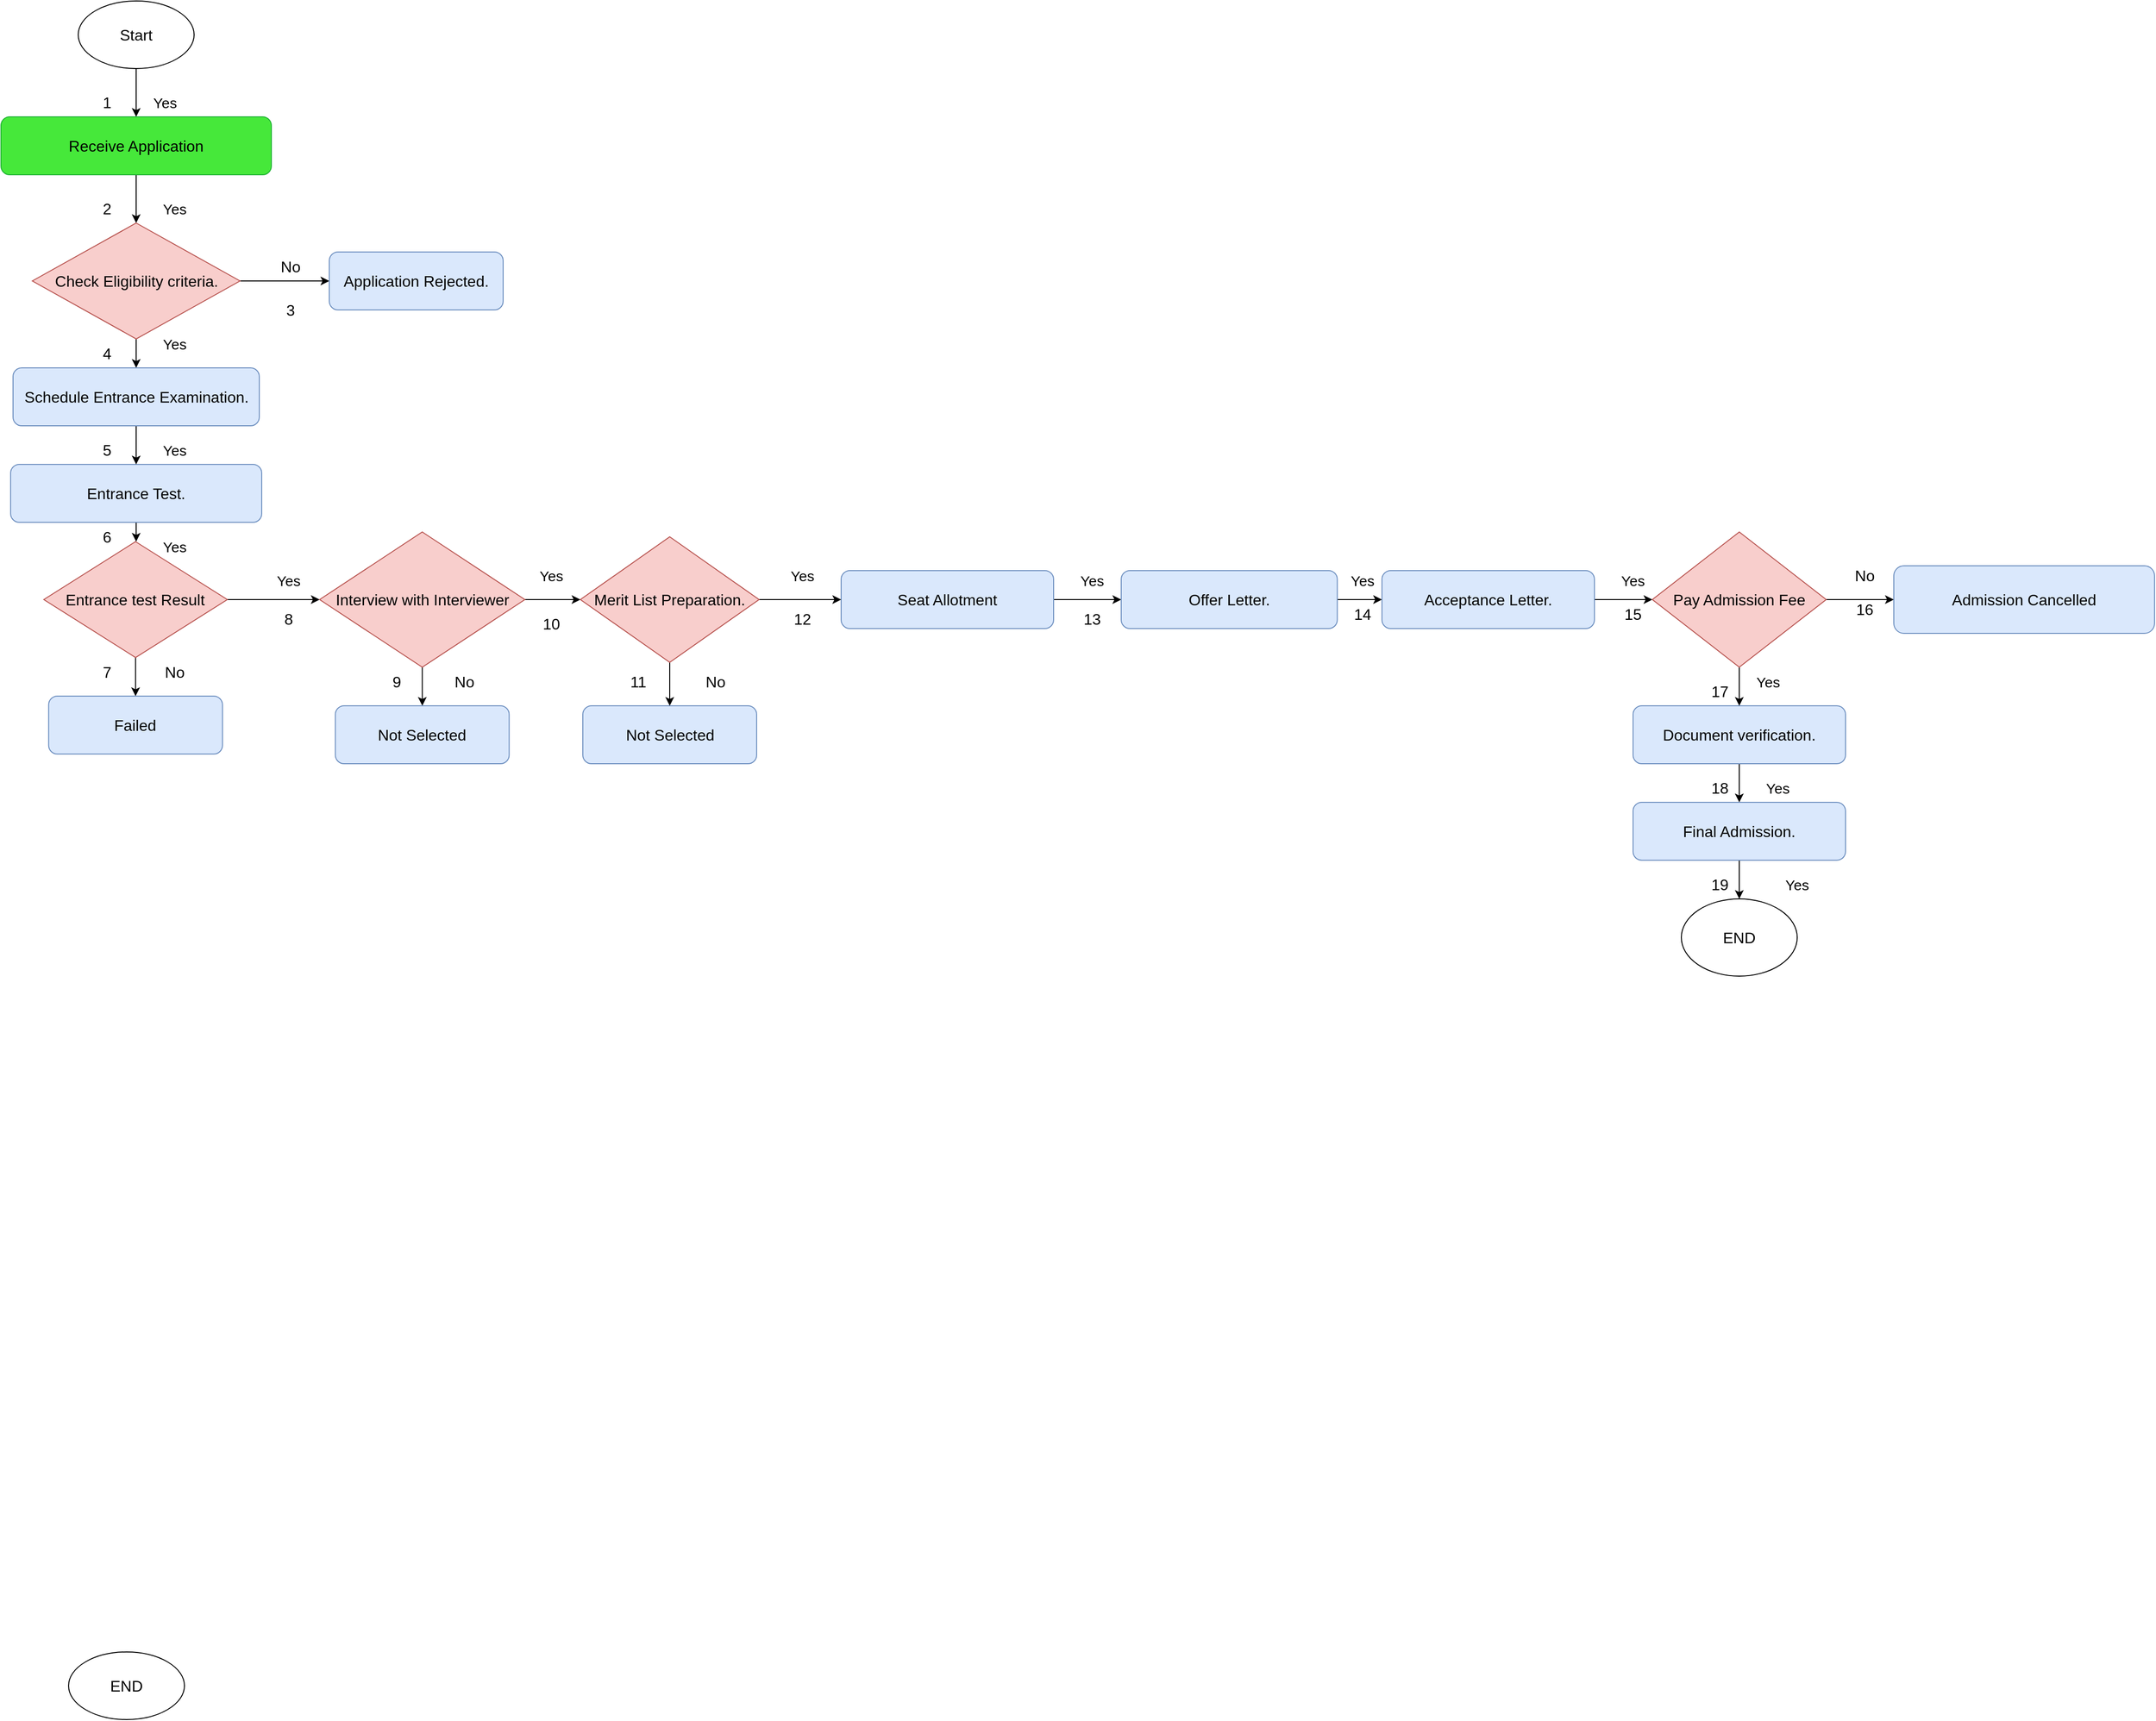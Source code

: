 <mxfile version="21.6.5" type="device">
  <diagram name="Page-1" id="x5GNLbjLhIAQJrSCik24">
    <mxGraphModel dx="2049" dy="1056" grid="1" gridSize="10" guides="1" tooltips="1" connect="1" arrows="1" fold="1" page="1" pageScale="1" pageWidth="1100" pageHeight="850" math="0" shadow="0">
      <root>
        <mxCell id="0" />
        <mxCell id="1" parent="0" />
        <mxCell id="OcgmKb8ZDw_zryUmYBEP-2" value="" style="edgeStyle=orthogonalEdgeStyle;rounded=0;orthogonalLoop=1;jettySize=auto;html=1;" edge="1" parent="1" source="d35V8mpCLJeYDRfa0QBV-1" target="d35V8mpCLJeYDRfa0QBV-5">
          <mxGeometry relative="1" as="geometry" />
        </mxCell>
        <mxCell id="d35V8mpCLJeYDRfa0QBV-1" value="&lt;font style=&quot;font-size: 16px;&quot;&gt;Start&lt;/font&gt;" style="ellipse;whiteSpace=wrap;html=1;" parent="1" vertex="1">
          <mxGeometry x="300" width="120" height="70" as="geometry" />
        </mxCell>
        <mxCell id="OcgmKb8ZDw_zryUmYBEP-3" value="" style="edgeStyle=orthogonalEdgeStyle;rounded=0;orthogonalLoop=1;jettySize=auto;html=1;" edge="1" parent="1" source="d35V8mpCLJeYDRfa0QBV-5" target="d35V8mpCLJeYDRfa0QBV-6">
          <mxGeometry relative="1" as="geometry" />
        </mxCell>
        <mxCell id="d35V8mpCLJeYDRfa0QBV-5" value="&lt;font style=&quot;font-size: 16px;&quot;&gt;Receive Application&lt;/font&gt;" style="rounded=1;whiteSpace=wrap;html=1;fillColor=#46E83A;strokeColor=#20B334;" parent="1" vertex="1">
          <mxGeometry x="220" y="120" width="280" height="60" as="geometry" />
        </mxCell>
        <mxCell id="OcgmKb8ZDw_zryUmYBEP-4" value="" style="edgeStyle=orthogonalEdgeStyle;rounded=0;orthogonalLoop=1;jettySize=auto;html=1;" edge="1" parent="1" source="d35V8mpCLJeYDRfa0QBV-6" target="d35V8mpCLJeYDRfa0QBV-12">
          <mxGeometry relative="1" as="geometry" />
        </mxCell>
        <mxCell id="OcgmKb8ZDw_zryUmYBEP-6" value="" style="edgeStyle=orthogonalEdgeStyle;rounded=0;orthogonalLoop=1;jettySize=auto;html=1;" edge="1" parent="1" source="d35V8mpCLJeYDRfa0QBV-6" target="OcgmKb8ZDw_zryUmYBEP-5">
          <mxGeometry relative="1" as="geometry" />
        </mxCell>
        <mxCell id="d35V8mpCLJeYDRfa0QBV-6" value="&lt;font style=&quot;font-size: 16px;&quot;&gt;Check Eligibility criteria.&lt;/font&gt;" style="rhombus;whiteSpace=wrap;html=1;fillColor=#f8cecc;strokeColor=#b85450;" parent="1" vertex="1">
          <mxGeometry x="252.5" y="230" width="215" height="120" as="geometry" />
        </mxCell>
        <mxCell id="OcgmKb8ZDw_zryUmYBEP-8" value="" style="edgeStyle=orthogonalEdgeStyle;rounded=0;orthogonalLoop=1;jettySize=auto;html=1;" edge="1" parent="1" source="d35V8mpCLJeYDRfa0QBV-7" target="d35V8mpCLJeYDRfa0QBV-9">
          <mxGeometry relative="1" as="geometry" />
        </mxCell>
        <mxCell id="d35V8mpCLJeYDRfa0QBV-7" value="&lt;font style=&quot;font-size: 16px;&quot;&gt;Entrance Test.&lt;/font&gt;" style="rounded=1;whiteSpace=wrap;html=1;fillColor=#dae8fc;strokeColor=#6c8ebf;" parent="1" vertex="1">
          <mxGeometry x="230" y="480" width="260" height="60" as="geometry" />
        </mxCell>
        <mxCell id="OcgmKb8ZDw_zryUmYBEP-9" value="" style="edgeStyle=orthogonalEdgeStyle;rounded=0;orthogonalLoop=1;jettySize=auto;html=1;" edge="1" parent="1" source="d35V8mpCLJeYDRfa0QBV-9" target="d35V8mpCLJeYDRfa0QBV-13">
          <mxGeometry relative="1" as="geometry" />
        </mxCell>
        <mxCell id="OcgmKb8ZDw_zryUmYBEP-21" value="" style="edgeStyle=orthogonalEdgeStyle;rounded=0;orthogonalLoop=1;jettySize=auto;html=1;" edge="1" parent="1" source="d35V8mpCLJeYDRfa0QBV-9" target="d35V8mpCLJeYDRfa0QBV-18">
          <mxGeometry relative="1" as="geometry" />
        </mxCell>
        <mxCell id="d35V8mpCLJeYDRfa0QBV-9" value="&lt;font style=&quot;font-size: 16px;&quot;&gt;Entrance test Result&lt;/font&gt;" style="rhombus;whiteSpace=wrap;html=1;fillColor=#f8cecc;strokeColor=#b85450;" parent="1" vertex="1">
          <mxGeometry x="264.38" y="560" width="190" height="120" as="geometry" />
        </mxCell>
        <mxCell id="d35V8mpCLJeYDRfa0QBV-12" value="&lt;font style=&quot;font-size: 16px;&quot;&gt;Application Rejected.&lt;/font&gt;" style="rounded=1;whiteSpace=wrap;html=1;fillColor=#dae8fc;strokeColor=#6c8ebf;" parent="1" vertex="1">
          <mxGeometry x="560" y="260" width="180" height="60" as="geometry" />
        </mxCell>
        <mxCell id="d35V8mpCLJeYDRfa0QBV-13" value="&lt;font style=&quot;font-size: 16px;&quot;&gt;Failed&lt;/font&gt;" style="rounded=1;whiteSpace=wrap;html=1;fillColor=#dae8fc;strokeColor=#6c8ebf;" parent="1" vertex="1">
          <mxGeometry x="269.38" y="720" width="180" height="60" as="geometry" />
        </mxCell>
        <mxCell id="OcgmKb8ZDw_zryUmYBEP-22" value="" style="edgeStyle=orthogonalEdgeStyle;rounded=0;orthogonalLoop=1;jettySize=auto;html=1;" edge="1" parent="1" source="d35V8mpCLJeYDRfa0QBV-18" target="OcgmKb8ZDw_zryUmYBEP-12">
          <mxGeometry relative="1" as="geometry" />
        </mxCell>
        <mxCell id="OcgmKb8ZDw_zryUmYBEP-23" value="" style="edgeStyle=orthogonalEdgeStyle;rounded=0;orthogonalLoop=1;jettySize=auto;html=1;" edge="1" parent="1" source="d35V8mpCLJeYDRfa0QBV-18" target="OcgmKb8ZDw_zryUmYBEP-16">
          <mxGeometry relative="1" as="geometry" />
        </mxCell>
        <mxCell id="d35V8mpCLJeYDRfa0QBV-18" value="&lt;font style=&quot;font-size: 16px;&quot;&gt;Interview with Interviewer&lt;/font&gt;" style="rhombus;whiteSpace=wrap;html=1;fillColor=#f8cecc;strokeColor=#b85450;" parent="1" vertex="1">
          <mxGeometry x="550" y="550" width="212.5" height="140" as="geometry" />
        </mxCell>
        <mxCell id="d35V8mpCLJeYDRfa0QBV-20" value="&lt;font style=&quot;font-size: 16px;&quot;&gt;Not Selected&lt;/font&gt;" style="rounded=1;whiteSpace=wrap;html=1;fillColor=#dae8fc;strokeColor=#6c8ebf;" parent="1" vertex="1">
          <mxGeometry x="822.5" y="730" width="180" height="60" as="geometry" />
        </mxCell>
        <mxCell id="OcgmKb8ZDw_zryUmYBEP-26" value="" style="edgeStyle=orthogonalEdgeStyle;rounded=0;orthogonalLoop=1;jettySize=auto;html=1;" edge="1" parent="1" source="d35V8mpCLJeYDRfa0QBV-22" target="d35V8mpCLJeYDRfa0QBV-24">
          <mxGeometry relative="1" as="geometry" />
        </mxCell>
        <mxCell id="d35V8mpCLJeYDRfa0QBV-22" value="&lt;font style=&quot;font-size: 16px;&quot;&gt;Seat Allotment&lt;/font&gt;" style="rounded=1;whiteSpace=wrap;html=1;fillColor=#dae8fc;strokeColor=#6c8ebf;" parent="1" vertex="1">
          <mxGeometry x="1090" y="590" width="220" height="60" as="geometry" />
        </mxCell>
        <mxCell id="OcgmKb8ZDw_zryUmYBEP-27" value="" style="edgeStyle=orthogonalEdgeStyle;rounded=0;orthogonalLoop=1;jettySize=auto;html=1;" edge="1" parent="1" source="d35V8mpCLJeYDRfa0QBV-24" target="d35V8mpCLJeYDRfa0QBV-25">
          <mxGeometry relative="1" as="geometry" />
        </mxCell>
        <mxCell id="d35V8mpCLJeYDRfa0QBV-24" value="&lt;font style=&quot;font-size: 16px;&quot;&gt;Offer Letter.&lt;/font&gt;" style="rounded=1;whiteSpace=wrap;html=1;fillColor=#dae8fc;strokeColor=#6c8ebf;" parent="1" vertex="1">
          <mxGeometry x="1380" y="590" width="223.75" height="60" as="geometry" />
        </mxCell>
        <mxCell id="OcgmKb8ZDw_zryUmYBEP-29" value="" style="edgeStyle=orthogonalEdgeStyle;rounded=0;orthogonalLoop=1;jettySize=auto;html=1;" edge="1" parent="1" source="d35V8mpCLJeYDRfa0QBV-25" target="OcgmKb8ZDw_zryUmYBEP-28">
          <mxGeometry relative="1" as="geometry" />
        </mxCell>
        <mxCell id="d35V8mpCLJeYDRfa0QBV-25" value="&lt;font style=&quot;font-size: 16px;&quot;&gt;Acceptance Letter.&lt;/font&gt;" style="rounded=1;whiteSpace=wrap;html=1;fillColor=#dae8fc;strokeColor=#6c8ebf;" parent="1" vertex="1">
          <mxGeometry x="1650" y="590" width="220" height="60" as="geometry" />
        </mxCell>
        <mxCell id="OcgmKb8ZDw_zryUmYBEP-33" value="" style="edgeStyle=orthogonalEdgeStyle;rounded=0;orthogonalLoop=1;jettySize=auto;html=1;" edge="1" parent="1" source="d35V8mpCLJeYDRfa0QBV-27" target="d35V8mpCLJeYDRfa0QBV-28">
          <mxGeometry relative="1" as="geometry" />
        </mxCell>
        <mxCell id="d35V8mpCLJeYDRfa0QBV-27" value="&lt;font style=&quot;font-size: 16px;&quot;&gt;Document verification.&lt;/font&gt;" style="rounded=1;whiteSpace=wrap;html=1;fillColor=#dae8fc;strokeColor=#6c8ebf;" parent="1" vertex="1">
          <mxGeometry x="1910" y="730" width="220" height="60" as="geometry" />
        </mxCell>
        <mxCell id="OcgmKb8ZDw_zryUmYBEP-37" value="" style="edgeStyle=orthogonalEdgeStyle;rounded=0;orthogonalLoop=1;jettySize=auto;html=1;" edge="1" parent="1" source="d35V8mpCLJeYDRfa0QBV-28" target="OcgmKb8ZDw_zryUmYBEP-36">
          <mxGeometry relative="1" as="geometry" />
        </mxCell>
        <mxCell id="d35V8mpCLJeYDRfa0QBV-28" value="&lt;font style=&quot;font-size: 16px;&quot;&gt;Final Admission.&lt;/font&gt;" style="rounded=1;whiteSpace=wrap;html=1;fillColor=#dae8fc;strokeColor=#6c8ebf;" parent="1" vertex="1">
          <mxGeometry x="1910" y="830" width="220" height="60" as="geometry" />
        </mxCell>
        <mxCell id="d35V8mpCLJeYDRfa0QBV-29" value="&lt;font style=&quot;font-size: 16px;&quot;&gt;END&lt;/font&gt;" style="ellipse;whiteSpace=wrap;html=1;" parent="1" vertex="1">
          <mxGeometry x="290" y="1710" width="120" height="70" as="geometry" />
        </mxCell>
        <mxCell id="OcgmKb8ZDw_zryUmYBEP-7" value="" style="edgeStyle=orthogonalEdgeStyle;rounded=0;orthogonalLoop=1;jettySize=auto;html=1;" edge="1" parent="1" source="OcgmKb8ZDw_zryUmYBEP-5" target="d35V8mpCLJeYDRfa0QBV-7">
          <mxGeometry relative="1" as="geometry" />
        </mxCell>
        <mxCell id="OcgmKb8ZDw_zryUmYBEP-5" value="&lt;font style=&quot;font-size: 16px;&quot;&gt;Schedule Entrance Examination.&lt;/font&gt;" style="rounded=1;whiteSpace=wrap;html=1;fillColor=#dae8fc;strokeColor=#6c8ebf;" vertex="1" parent="1">
          <mxGeometry x="232.5" y="380" width="255" height="60" as="geometry" />
        </mxCell>
        <mxCell id="OcgmKb8ZDw_zryUmYBEP-20" value="" style="edgeStyle=orthogonalEdgeStyle;rounded=0;orthogonalLoop=1;jettySize=auto;html=1;" edge="1" parent="1" source="OcgmKb8ZDw_zryUmYBEP-12" target="d35V8mpCLJeYDRfa0QBV-20">
          <mxGeometry relative="1" as="geometry" />
        </mxCell>
        <mxCell id="OcgmKb8ZDw_zryUmYBEP-24" value="" style="edgeStyle=orthogonalEdgeStyle;rounded=0;orthogonalLoop=1;jettySize=auto;html=1;" edge="1" parent="1" source="OcgmKb8ZDw_zryUmYBEP-12" target="d35V8mpCLJeYDRfa0QBV-22">
          <mxGeometry relative="1" as="geometry" />
        </mxCell>
        <mxCell id="OcgmKb8ZDw_zryUmYBEP-12" value="&lt;font style=&quot;font-size: 16px;&quot;&gt;Merit List Preparation.&lt;/font&gt;&lt;span style=&quot;font-size: 16px;&quot;&gt;&lt;/span&gt;" style="rhombus;whiteSpace=wrap;html=1;fillColor=#f8cecc;strokeColor=#b85450;" vertex="1" parent="1">
          <mxGeometry x="820" y="555" width="185" height="130" as="geometry" />
        </mxCell>
        <mxCell id="OcgmKb8ZDw_zryUmYBEP-16" value="&lt;font style=&quot;font-size: 16px;&quot;&gt;Not Selected&lt;/font&gt;" style="rounded=1;whiteSpace=wrap;html=1;fillColor=#dae8fc;strokeColor=#6c8ebf;" vertex="1" parent="1">
          <mxGeometry x="566.25" y="730" width="180" height="60" as="geometry" />
        </mxCell>
        <mxCell id="OcgmKb8ZDw_zryUmYBEP-30" value="" style="edgeStyle=orthogonalEdgeStyle;rounded=0;orthogonalLoop=1;jettySize=auto;html=1;" edge="1" parent="1" source="OcgmKb8ZDw_zryUmYBEP-28" target="d35V8mpCLJeYDRfa0QBV-27">
          <mxGeometry relative="1" as="geometry" />
        </mxCell>
        <mxCell id="OcgmKb8ZDw_zryUmYBEP-35" value="" style="edgeStyle=orthogonalEdgeStyle;rounded=0;orthogonalLoop=1;jettySize=auto;html=1;" edge="1" parent="1" source="OcgmKb8ZDw_zryUmYBEP-28" target="OcgmKb8ZDw_zryUmYBEP-34">
          <mxGeometry relative="1" as="geometry" />
        </mxCell>
        <mxCell id="OcgmKb8ZDw_zryUmYBEP-28" value="&lt;font style=&quot;font-size: 16px;&quot;&gt;Pay Admission Fee&lt;/font&gt;" style="rhombus;whiteSpace=wrap;html=1;fillColor=#f8cecc;strokeColor=#b85450;" vertex="1" parent="1">
          <mxGeometry x="1930" y="550" width="180" height="140" as="geometry" />
        </mxCell>
        <mxCell id="OcgmKb8ZDw_zryUmYBEP-34" value="&lt;font style=&quot;font-size: 16px;&quot;&gt;Admission Cancelled&lt;/font&gt;" style="rounded=1;whiteSpace=wrap;html=1;fillColor=#dae8fc;strokeColor=#6c8ebf;" vertex="1" parent="1">
          <mxGeometry x="2180" y="585" width="270" height="70" as="geometry" />
        </mxCell>
        <mxCell id="OcgmKb8ZDw_zryUmYBEP-36" value="&lt;font style=&quot;font-size: 16px;&quot;&gt;END&lt;/font&gt;" style="ellipse;whiteSpace=wrap;html=1;" vertex="1" parent="1">
          <mxGeometry x="1960" y="930" width="120" height="80" as="geometry" />
        </mxCell>
        <mxCell id="OcgmKb8ZDw_zryUmYBEP-38" value="&lt;font style=&quot;font-size: 15px;&quot;&gt;Yes&lt;/font&gt;" style="text;html=1;strokeColor=none;fillColor=none;align=center;verticalAlign=middle;whiteSpace=wrap;rounded=0;" vertex="1" parent="1">
          <mxGeometry x="1600" y="585" width="60" height="30" as="geometry" />
        </mxCell>
        <mxCell id="OcgmKb8ZDw_zryUmYBEP-39" value="&lt;font style=&quot;font-size: 15px;&quot;&gt;Yes&lt;/font&gt;" style="text;html=1;strokeColor=none;fillColor=none;align=center;verticalAlign=middle;whiteSpace=wrap;rounded=0;" vertex="1" parent="1">
          <mxGeometry x="1320" y="585" width="60" height="30" as="geometry" />
        </mxCell>
        <mxCell id="OcgmKb8ZDw_zryUmYBEP-40" value="&lt;font style=&quot;font-size: 15px;&quot;&gt;Yes&lt;/font&gt;" style="text;html=1;strokeColor=none;fillColor=none;align=center;verticalAlign=middle;whiteSpace=wrap;rounded=0;" vertex="1" parent="1">
          <mxGeometry x="1020" y="580" width="60" height="30" as="geometry" />
        </mxCell>
        <mxCell id="OcgmKb8ZDw_zryUmYBEP-41" value="&lt;font style=&quot;font-size: 15px;&quot;&gt;Yes&lt;/font&gt;" style="text;html=1;strokeColor=none;fillColor=none;align=center;verticalAlign=middle;whiteSpace=wrap;rounded=0;" vertex="1" parent="1">
          <mxGeometry x="760" y="580" width="60" height="30" as="geometry" />
        </mxCell>
        <mxCell id="OcgmKb8ZDw_zryUmYBEP-42" value="&lt;font style=&quot;font-size: 15px;&quot;&gt;Yes&lt;/font&gt;" style="text;html=1;strokeColor=none;fillColor=none;align=center;verticalAlign=middle;whiteSpace=wrap;rounded=0;" vertex="1" parent="1">
          <mxGeometry x="487.5" y="585" width="60" height="30" as="geometry" />
        </mxCell>
        <mxCell id="OcgmKb8ZDw_zryUmYBEP-43" value="&lt;font style=&quot;font-size: 15px;&quot;&gt;Yes&lt;/font&gt;" style="text;html=1;strokeColor=none;fillColor=none;align=center;verticalAlign=middle;whiteSpace=wrap;rounded=0;" vertex="1" parent="1">
          <mxGeometry x="370" y="550" width="60" height="30" as="geometry" />
        </mxCell>
        <mxCell id="OcgmKb8ZDw_zryUmYBEP-44" value="&lt;font style=&quot;font-size: 15px;&quot;&gt;Yes&lt;/font&gt;" style="text;html=1;strokeColor=none;fillColor=none;align=center;verticalAlign=middle;whiteSpace=wrap;rounded=0;" vertex="1" parent="1">
          <mxGeometry x="370" y="450" width="60" height="30" as="geometry" />
        </mxCell>
        <mxCell id="OcgmKb8ZDw_zryUmYBEP-45" value="&lt;font style=&quot;font-size: 15px;&quot;&gt;Yes&lt;/font&gt;" style="text;html=1;strokeColor=none;fillColor=none;align=center;verticalAlign=middle;whiteSpace=wrap;rounded=0;" vertex="1" parent="1">
          <mxGeometry x="370" y="340" width="60" height="30" as="geometry" />
        </mxCell>
        <mxCell id="OcgmKb8ZDw_zryUmYBEP-46" value="&lt;font style=&quot;font-size: 15px;&quot;&gt;Yes&lt;/font&gt;" style="text;html=1;strokeColor=none;fillColor=none;align=center;verticalAlign=middle;whiteSpace=wrap;rounded=0;" vertex="1" parent="1">
          <mxGeometry x="370" y="200" width="60" height="30" as="geometry" />
        </mxCell>
        <mxCell id="OcgmKb8ZDw_zryUmYBEP-47" value="&lt;font style=&quot;font-size: 15px;&quot;&gt;Yes&lt;/font&gt;" style="text;html=1;strokeColor=none;fillColor=none;align=center;verticalAlign=middle;whiteSpace=wrap;rounded=0;" vertex="1" parent="1">
          <mxGeometry x="360" y="90" width="60" height="30" as="geometry" />
        </mxCell>
        <mxCell id="OcgmKb8ZDw_zryUmYBEP-48" value="&lt;font style=&quot;font-size: 15px;&quot;&gt;Yes&lt;/font&gt;" style="text;html=1;strokeColor=none;fillColor=none;align=center;verticalAlign=middle;whiteSpace=wrap;rounded=0;" vertex="1" parent="1">
          <mxGeometry x="1880" y="585" width="60" height="30" as="geometry" />
        </mxCell>
        <mxCell id="OcgmKb8ZDw_zryUmYBEP-49" value="&lt;font style=&quot;font-size: 15px;&quot;&gt;Yes&lt;/font&gt;" style="text;html=1;strokeColor=none;fillColor=none;align=center;verticalAlign=middle;whiteSpace=wrap;rounded=0;" vertex="1" parent="1">
          <mxGeometry x="2020" y="690" width="60" height="30" as="geometry" />
        </mxCell>
        <mxCell id="OcgmKb8ZDw_zryUmYBEP-50" value="&lt;font style=&quot;font-size: 15px;&quot;&gt;Yes&lt;/font&gt;" style="text;html=1;strokeColor=none;fillColor=none;align=center;verticalAlign=middle;whiteSpace=wrap;rounded=0;" vertex="1" parent="1">
          <mxGeometry x="2050" y="900" width="60" height="30" as="geometry" />
        </mxCell>
        <mxCell id="OcgmKb8ZDw_zryUmYBEP-51" value="&lt;font style=&quot;font-size: 15px;&quot;&gt;Yes&lt;/font&gt;" style="text;html=1;strokeColor=none;fillColor=none;align=center;verticalAlign=middle;whiteSpace=wrap;rounded=0;" vertex="1" parent="1">
          <mxGeometry x="2030" y="800" width="60" height="30" as="geometry" />
        </mxCell>
        <mxCell id="OcgmKb8ZDw_zryUmYBEP-56" value="&lt;font style=&quot;font-size: 16px;&quot;&gt;No&lt;/font&gt;" style="text;html=1;strokeColor=none;fillColor=none;align=center;verticalAlign=middle;whiteSpace=wrap;rounded=0;" vertex="1" parent="1">
          <mxGeometry x="2120" y="580" width="60" height="30" as="geometry" />
        </mxCell>
        <mxCell id="OcgmKb8ZDw_zryUmYBEP-57" value="&lt;font style=&quot;font-size: 16px;&quot;&gt;No&lt;/font&gt;" style="text;html=1;strokeColor=none;fillColor=none;align=center;verticalAlign=middle;whiteSpace=wrap;rounded=0;" vertex="1" parent="1">
          <mxGeometry x="930" y="690" width="60" height="30" as="geometry" />
        </mxCell>
        <mxCell id="OcgmKb8ZDw_zryUmYBEP-58" value="&lt;font style=&quot;font-size: 16px;&quot;&gt;No&lt;/font&gt;" style="text;html=1;strokeColor=none;fillColor=none;align=center;verticalAlign=middle;whiteSpace=wrap;rounded=0;" vertex="1" parent="1">
          <mxGeometry x="670" y="690" width="60" height="30" as="geometry" />
        </mxCell>
        <mxCell id="OcgmKb8ZDw_zryUmYBEP-59" value="&lt;font style=&quot;font-size: 16px;&quot;&gt;No&lt;/font&gt;" style="text;html=1;strokeColor=none;fillColor=none;align=center;verticalAlign=middle;whiteSpace=wrap;rounded=0;" vertex="1" parent="1">
          <mxGeometry x="370" y="680" width="60" height="30" as="geometry" />
        </mxCell>
        <mxCell id="OcgmKb8ZDw_zryUmYBEP-60" value="&lt;font style=&quot;font-size: 16px;&quot;&gt;No&lt;/font&gt;" style="text;html=1;strokeColor=none;fillColor=none;align=center;verticalAlign=middle;whiteSpace=wrap;rounded=0;" vertex="1" parent="1">
          <mxGeometry x="490" y="260" width="60" height="30" as="geometry" />
        </mxCell>
        <mxCell id="OcgmKb8ZDw_zryUmYBEP-61" value="&lt;span style=&quot;font-size: 16px;&quot;&gt;3&lt;/span&gt;" style="text;html=1;strokeColor=none;fillColor=none;align=center;verticalAlign=middle;whiteSpace=wrap;rounded=0;" vertex="1" parent="1">
          <mxGeometry x="480" y="305" width="80" height="30" as="geometry" />
        </mxCell>
        <mxCell id="OcgmKb8ZDw_zryUmYBEP-62" value="&lt;font style=&quot;font-size: 16px;&quot;&gt;1&lt;/font&gt;" style="text;html=1;strokeColor=none;fillColor=none;align=center;verticalAlign=middle;whiteSpace=wrap;rounded=0;" vertex="1" parent="1">
          <mxGeometry x="290" y="90" width="80" height="30" as="geometry" />
        </mxCell>
        <mxCell id="OcgmKb8ZDw_zryUmYBEP-63" value="&lt;font style=&quot;font-size: 16px;&quot;&gt;5&lt;/font&gt;" style="text;html=1;strokeColor=none;fillColor=none;align=center;verticalAlign=middle;whiteSpace=wrap;rounded=0;" vertex="1" parent="1">
          <mxGeometry x="290" y="450" width="80" height="30" as="geometry" />
        </mxCell>
        <mxCell id="OcgmKb8ZDw_zryUmYBEP-65" value="&lt;font style=&quot;font-size: 16px;&quot;&gt;2&lt;/font&gt;" style="text;html=1;strokeColor=none;fillColor=none;align=center;verticalAlign=middle;whiteSpace=wrap;rounded=0;" vertex="1" parent="1">
          <mxGeometry x="290" y="200" width="80" height="30" as="geometry" />
        </mxCell>
        <mxCell id="OcgmKb8ZDw_zryUmYBEP-66" value="&lt;font style=&quot;font-size: 16px;&quot;&gt;18&lt;/font&gt;" style="text;html=1;strokeColor=none;fillColor=none;align=center;verticalAlign=middle;whiteSpace=wrap;rounded=0;" vertex="1" parent="1">
          <mxGeometry x="1960" y="800" width="80" height="30" as="geometry" />
        </mxCell>
        <mxCell id="OcgmKb8ZDw_zryUmYBEP-67" value="&lt;font style=&quot;font-size: 16px;&quot;&gt;11&lt;/font&gt;" style="text;html=1;strokeColor=none;fillColor=none;align=center;verticalAlign=middle;whiteSpace=wrap;rounded=0;" vertex="1" parent="1">
          <mxGeometry x="840" y="690" width="80" height="30" as="geometry" />
        </mxCell>
        <mxCell id="OcgmKb8ZDw_zryUmYBEP-68" value="&lt;font style=&quot;font-size: 16px;&quot;&gt;19&lt;/font&gt;" style="text;html=1;strokeColor=none;fillColor=none;align=center;verticalAlign=middle;whiteSpace=wrap;rounded=0;" vertex="1" parent="1">
          <mxGeometry x="1960" y="900" width="80" height="30" as="geometry" />
        </mxCell>
        <mxCell id="OcgmKb8ZDw_zryUmYBEP-69" value="&lt;font style=&quot;font-size: 16px;&quot;&gt;8&lt;/font&gt;" style="text;html=1;strokeColor=none;fillColor=none;align=center;verticalAlign=middle;whiteSpace=wrap;rounded=0;" vertex="1" parent="1">
          <mxGeometry x="477.5" y="625" width="80" height="30" as="geometry" />
        </mxCell>
        <mxCell id="OcgmKb8ZDw_zryUmYBEP-70" value="&lt;font style=&quot;font-size: 16px;&quot;&gt;14&lt;/font&gt;" style="text;html=1;strokeColor=none;fillColor=none;align=center;verticalAlign=middle;whiteSpace=wrap;rounded=0;" vertex="1" parent="1">
          <mxGeometry x="1590" y="620" width="80" height="30" as="geometry" />
        </mxCell>
        <mxCell id="OcgmKb8ZDw_zryUmYBEP-71" value="&lt;font style=&quot;font-size: 16px;&quot;&gt;4&lt;/font&gt;" style="text;html=1;strokeColor=none;fillColor=none;align=center;verticalAlign=middle;whiteSpace=wrap;rounded=0;" vertex="1" parent="1">
          <mxGeometry x="290" y="350" width="80" height="30" as="geometry" />
        </mxCell>
        <mxCell id="OcgmKb8ZDw_zryUmYBEP-72" value="&lt;font style=&quot;font-size: 16px;&quot;&gt;7&lt;/font&gt;" style="text;html=1;strokeColor=none;fillColor=none;align=center;verticalAlign=middle;whiteSpace=wrap;rounded=0;" vertex="1" parent="1">
          <mxGeometry x="290" y="680" width="80" height="30" as="geometry" />
        </mxCell>
        <mxCell id="OcgmKb8ZDw_zryUmYBEP-73" value="&lt;font style=&quot;font-size: 16px;&quot;&gt;6&lt;/font&gt;" style="text;html=1;strokeColor=none;fillColor=none;align=center;verticalAlign=middle;whiteSpace=wrap;rounded=0;" vertex="1" parent="1">
          <mxGeometry x="290" y="540" width="80" height="30" as="geometry" />
        </mxCell>
        <mxCell id="OcgmKb8ZDw_zryUmYBEP-74" value="&lt;font style=&quot;font-size: 16px;&quot;&gt;16&lt;/font&gt;" style="text;html=1;strokeColor=none;fillColor=none;align=center;verticalAlign=middle;whiteSpace=wrap;rounded=0;" vertex="1" parent="1">
          <mxGeometry x="2110" y="615" width="80" height="30" as="geometry" />
        </mxCell>
        <mxCell id="OcgmKb8ZDw_zryUmYBEP-75" value="&lt;font style=&quot;font-size: 16px;&quot;&gt;12&lt;/font&gt;" style="text;html=1;strokeColor=none;fillColor=none;align=center;verticalAlign=middle;whiteSpace=wrap;rounded=0;" vertex="1" parent="1">
          <mxGeometry x="1010" y="625" width="80" height="30" as="geometry" />
        </mxCell>
        <mxCell id="OcgmKb8ZDw_zryUmYBEP-76" value="&lt;font style=&quot;font-size: 16px;&quot;&gt;13&lt;/font&gt;" style="text;html=1;strokeColor=none;fillColor=none;align=center;verticalAlign=middle;whiteSpace=wrap;rounded=0;" vertex="1" parent="1">
          <mxGeometry x="1310" y="625" width="80" height="30" as="geometry" />
        </mxCell>
        <mxCell id="OcgmKb8ZDw_zryUmYBEP-77" value="&lt;font style=&quot;font-size: 16px;&quot;&gt;17&lt;/font&gt;" style="text;html=1;strokeColor=none;fillColor=none;align=center;verticalAlign=middle;whiteSpace=wrap;rounded=0;" vertex="1" parent="1">
          <mxGeometry x="1960" y="700" width="80" height="30" as="geometry" />
        </mxCell>
        <mxCell id="OcgmKb8ZDw_zryUmYBEP-78" value="&lt;font style=&quot;font-size: 16px;&quot;&gt;9&lt;/font&gt;" style="text;html=1;strokeColor=none;fillColor=none;align=center;verticalAlign=middle;whiteSpace=wrap;rounded=0;" vertex="1" parent="1">
          <mxGeometry x="590" y="690" width="80" height="30" as="geometry" />
        </mxCell>
        <mxCell id="OcgmKb8ZDw_zryUmYBEP-79" value="&lt;font style=&quot;font-size: 16px;&quot;&gt;15&lt;/font&gt;" style="text;html=1;strokeColor=none;fillColor=none;align=center;verticalAlign=middle;whiteSpace=wrap;rounded=0;" vertex="1" parent="1">
          <mxGeometry x="1870" y="620" width="80" height="30" as="geometry" />
        </mxCell>
        <mxCell id="OcgmKb8ZDw_zryUmYBEP-80" value="&lt;font style=&quot;font-size: 16px;&quot;&gt;10&lt;br&gt;&lt;/font&gt;" style="text;html=1;strokeColor=none;fillColor=none;align=center;verticalAlign=middle;whiteSpace=wrap;rounded=0;" vertex="1" parent="1">
          <mxGeometry x="750" y="630" width="80" height="30" as="geometry" />
        </mxCell>
      </root>
    </mxGraphModel>
  </diagram>
</mxfile>

